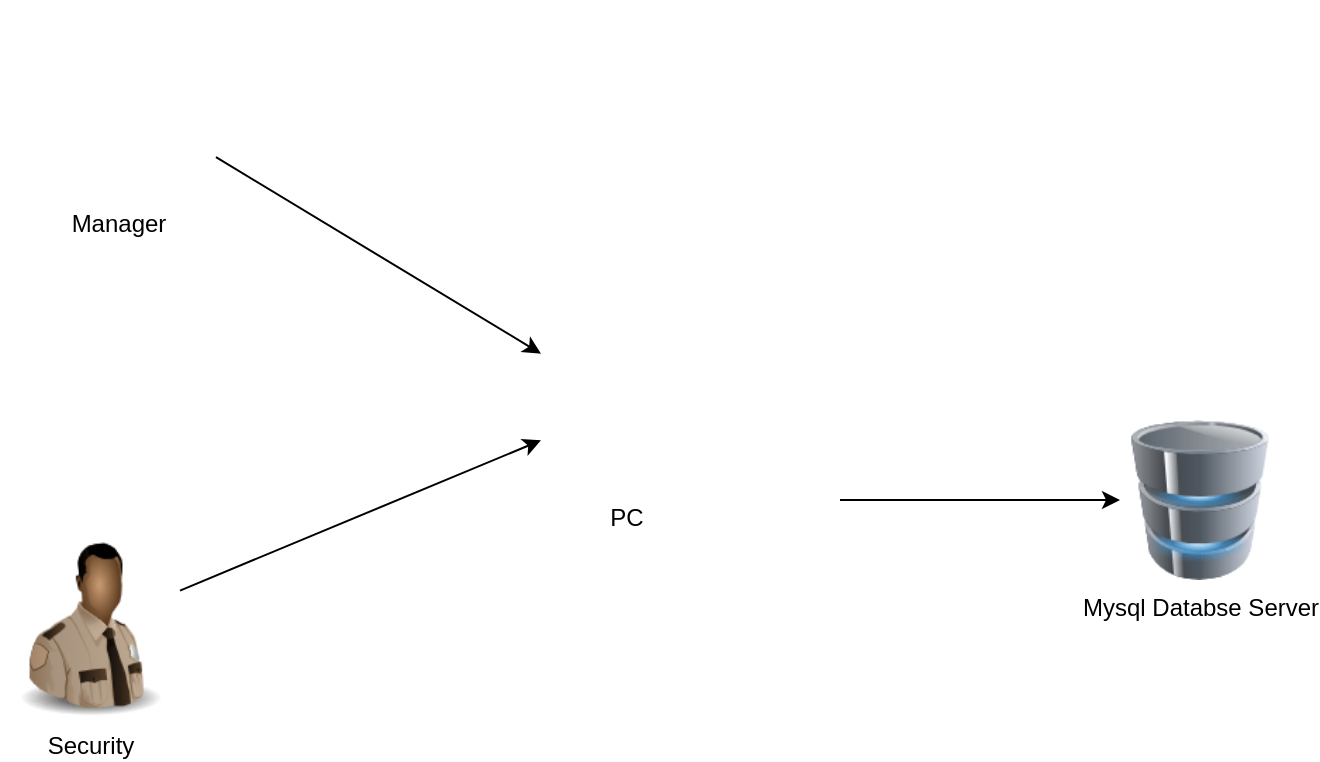 <mxfile version="10.7.3" type="device"><diagram id="mxd8FEiYhdXg4nK2_ePu" name="Page-1"><mxGraphModel dx="992" dy="602" grid="1" gridSize="10" guides="1" tooltips="1" connect="1" arrows="1" fold="1" page="1" pageScale="1" pageWidth="827" pageHeight="1169" math="0" shadow="0"><root><mxCell id="0"/><mxCell id="1" parent="0"/><mxCell id="ypbPFgO61jdP8Kp2zIuI-16" style="rounded=0;orthogonalLoop=1;jettySize=auto;html=1;" parent="1" target="ypbPFgO61jdP8Kp2zIuI-5" edge="1"><mxGeometry relative="1" as="geometry"><mxPoint x="520" y="520" as="sourcePoint"/></mxGeometry></mxCell><mxCell id="ypbPFgO61jdP8Kp2zIuI-5" value="Mysql Databse Server" style="image;html=1;labelBackgroundColor=#ffffff;image=img/lib/clip_art/computers/Database_128x128.png" parent="1" vertex="1"><mxGeometry x="660" y="480" width="80" height="80" as="geometry"/></mxCell><mxCell id="ypbPFgO61jdP8Kp2zIuI-13" style="rounded=0;orthogonalLoop=1;jettySize=auto;html=1;" parent="1" source="ypbPFgO61jdP8Kp2zIuI-7" target="ypbPFgO61jdP8Kp2zIuI-12" edge="1"><mxGeometry relative="1" as="geometry"/></mxCell><mxCell id="ypbPFgO61jdP8Kp2zIuI-7" value="Security" style="image;html=1;labelBackgroundColor=#ffffff;image=img/lib/clip_art/people/Security_Man_Black_128x128.png" parent="1" vertex="1"><mxGeometry x="100" y="539" width="90" height="90" as="geometry"/></mxCell><mxCell id="ypbPFgO61jdP8Kp2zIuI-14" style="rounded=0;orthogonalLoop=1;jettySize=auto;html=1;" parent="1" source="ypbPFgO61jdP8Kp2zIuI-10" target="ypbPFgO61jdP8Kp2zIuI-12" edge="1"><mxGeometry relative="1" as="geometry"><mxPoint x="324" y="230.927" as="targetPoint"/></mxGeometry></mxCell><mxCell id="ypbPFgO61jdP8Kp2zIuI-10" value="Manager" style="shape=image;html=1;verticalAlign=top;verticalLabelPosition=bottom;labelBackgroundColor=#ffffff;imageAspect=0;aspect=fixed;image=https://cdn4.iconfinder.com/data/icons/BRILLIANT/accounting/png/128/executive.png" parent="1" vertex="1"><mxGeometry x="110" y="270" width="98" height="98" as="geometry"/></mxCell><mxCell id="ypbPFgO61jdP8Kp2zIuI-12" value="PC" style="shape=image;html=1;verticalAlign=top;verticalLabelPosition=bottom;labelBackgroundColor=#ffffff;imageAspect=0;aspect=fixed;image=https://cdn0.iconfinder.com/data/icons/icons-unleashed-vol1/128/-desktop.png" parent="1" vertex="1"><mxGeometry x="370.5" y="430" width="85" height="85" as="geometry"/></mxCell></root></mxGraphModel></diagram></mxfile>